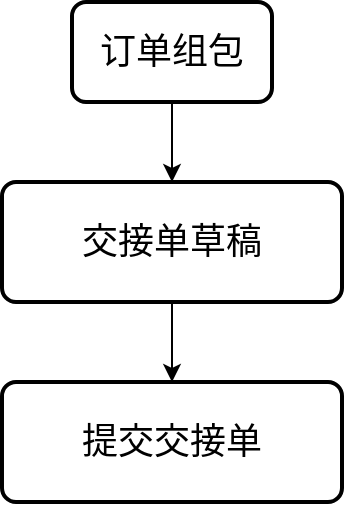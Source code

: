 <mxfile version="21.1.8" type="github">
  <diagram name="第 1 页" id="h4aul-ndlOBlijC8P2R9">
    <mxGraphModel dx="1434" dy="756" grid="1" gridSize="10" guides="1" tooltips="1" connect="1" arrows="1" fold="1" page="1" pageScale="1" pageWidth="827" pageHeight="1169" math="0" shadow="0">
      <root>
        <mxCell id="0" />
        <mxCell id="1" parent="0" />
        <mxCell id="ScTk0InKx_TZ2od-03tC-5" style="edgeStyle=orthogonalEdgeStyle;rounded=0;orthogonalLoop=1;jettySize=auto;html=1;" edge="1" parent="1" source="ScTk0InKx_TZ2od-03tC-2" target="ScTk0InKx_TZ2od-03tC-3">
          <mxGeometry relative="1" as="geometry" />
        </mxCell>
        <mxCell id="ScTk0InKx_TZ2od-03tC-2" value="&lt;font style=&quot;font-size: 18px;&quot;&gt;订单组包&lt;/font&gt;" style="rounded=1;whiteSpace=wrap;html=1;absoluteArcSize=1;arcSize=14;strokeWidth=2;" vertex="1" parent="1">
          <mxGeometry x="385" y="150" width="100" height="50" as="geometry" />
        </mxCell>
        <mxCell id="ScTk0InKx_TZ2od-03tC-6" style="edgeStyle=orthogonalEdgeStyle;rounded=0;orthogonalLoop=1;jettySize=auto;html=1;" edge="1" parent="1" source="ScTk0InKx_TZ2od-03tC-3" target="ScTk0InKx_TZ2od-03tC-4">
          <mxGeometry relative="1" as="geometry" />
        </mxCell>
        <mxCell id="ScTk0InKx_TZ2od-03tC-3" value="&lt;font style=&quot;font-size: 18px;&quot;&gt;交接单草稿&lt;/font&gt;" style="rounded=1;whiteSpace=wrap;html=1;absoluteArcSize=1;arcSize=14;strokeWidth=2;" vertex="1" parent="1">
          <mxGeometry x="350" y="240" width="170" height="60" as="geometry" />
        </mxCell>
        <mxCell id="ScTk0InKx_TZ2od-03tC-4" value="&lt;font style=&quot;font-size: 18px;&quot;&gt;提交交接单&lt;/font&gt;" style="rounded=1;whiteSpace=wrap;html=1;absoluteArcSize=1;arcSize=14;strokeWidth=2;" vertex="1" parent="1">
          <mxGeometry x="350" y="340" width="170" height="60" as="geometry" />
        </mxCell>
      </root>
    </mxGraphModel>
  </diagram>
</mxfile>
